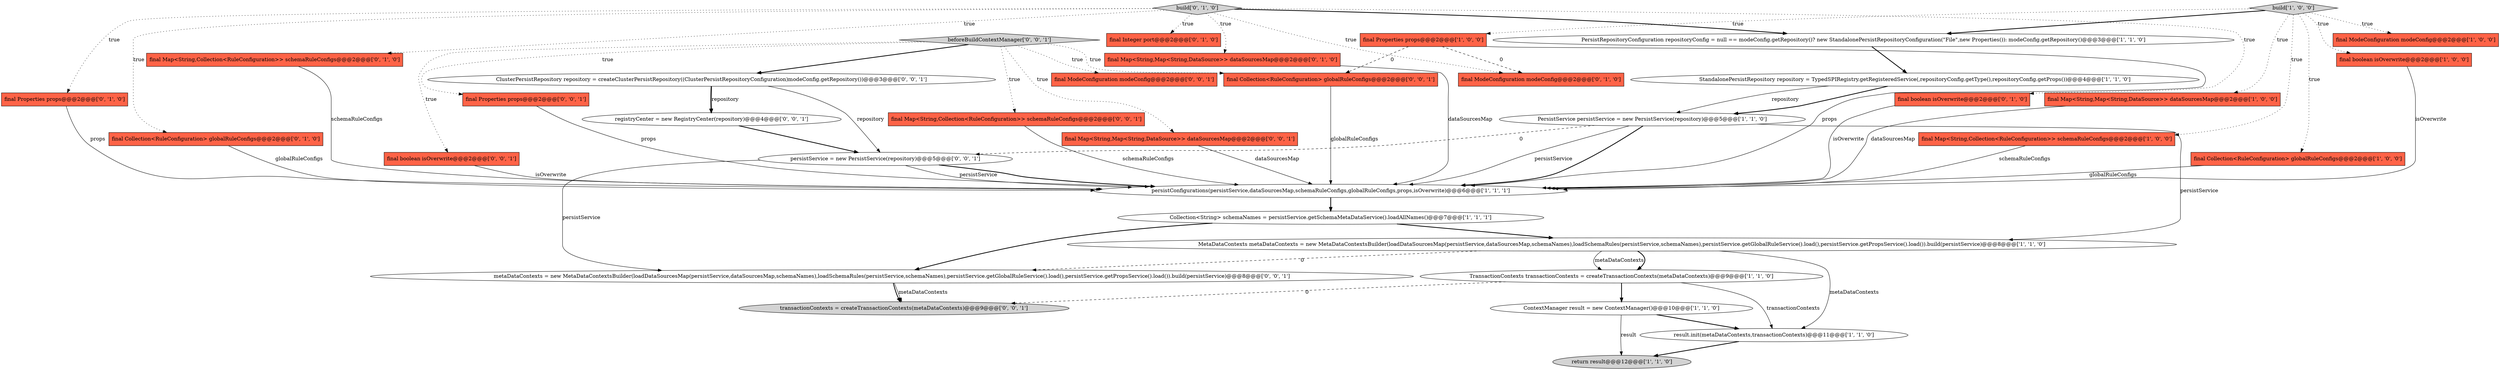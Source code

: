 digraph {
27 [style = filled, label = "registryCenter = new RegistryCenter(repository)@@@4@@@['0', '0', '1']", fillcolor = white, shape = ellipse image = "AAA0AAABBB3BBB"];
35 [style = filled, label = "ClusterPersistRepository repository = createClusterPersistRepository((ClusterPersistRepositoryConfiguration)modeConfig.getRepository())@@@3@@@['0', '0', '1']", fillcolor = white, shape = ellipse image = "AAA0AAABBB3BBB"];
30 [style = filled, label = "final ModeConfiguration modeConfig@@@2@@@['0', '0', '1']", fillcolor = tomato, shape = box image = "AAA0AAABBB3BBB"];
29 [style = filled, label = "final Map<String,Collection<RuleConfiguration>> schemaRuleConfigs@@@2@@@['0', '0', '1']", fillcolor = tomato, shape = box image = "AAA0AAABBB3BBB"];
13 [style = filled, label = "return result@@@12@@@['1', '1', '0']", fillcolor = lightgray, shape = ellipse image = "AAA0AAABBB1BBB"];
18 [style = filled, label = "final Map<String,Collection<RuleConfiguration>> schemaRuleConfigs@@@2@@@['0', '1', '0']", fillcolor = tomato, shape = box image = "AAA0AAABBB2BBB"];
4 [style = filled, label = "PersistService persistService = new PersistService(repository)@@@5@@@['1', '1', '0']", fillcolor = white, shape = ellipse image = "AAA0AAABBB1BBB"];
21 [style = filled, label = "final Integer port@@@2@@@['0', '1', '0']", fillcolor = tomato, shape = box image = "AAA0AAABBB2BBB"];
7 [style = filled, label = "final ModeConfiguration modeConfig@@@2@@@['1', '0', '0']", fillcolor = tomato, shape = box image = "AAA0AAABBB1BBB"];
26 [style = filled, label = "metaDataContexts = new MetaDataContextsBuilder(loadDataSourcesMap(persistService,dataSourcesMap,schemaNames),loadSchemaRules(persistService,schemaNames),persistService.getGlobalRuleService().load(),persistService.getPropsService().load()).build(persistService)@@@8@@@['0', '0', '1']", fillcolor = white, shape = ellipse image = "AAA0AAABBB3BBB"];
2 [style = filled, label = "final Map<String,Map<String,DataSource>> dataSourcesMap@@@2@@@['1', '0', '0']", fillcolor = tomato, shape = box image = "AAA0AAABBB1BBB"];
6 [style = filled, label = "TransactionContexts transactionContexts = createTransactionContexts(metaDataContexts)@@@9@@@['1', '1', '0']", fillcolor = white, shape = ellipse image = "AAA0AAABBB1BBB"];
9 [style = filled, label = "ContextManager result = new ContextManager()@@@10@@@['1', '1', '0']", fillcolor = white, shape = ellipse image = "AAA0AAABBB1BBB"];
22 [style = filled, label = "final boolean isOverwrite@@@2@@@['0', '1', '0']", fillcolor = tomato, shape = box image = "AAA0AAABBB2BBB"];
11 [style = filled, label = "result.init(metaDataContexts,transactionContexts)@@@11@@@['1', '1', '0']", fillcolor = white, shape = ellipse image = "AAA0AAABBB1BBB"];
0 [style = filled, label = "Collection<String> schemaNames = persistService.getSchemaMetaDataService().loadAllNames()@@@7@@@['1', '1', '1']", fillcolor = white, shape = ellipse image = "AAA0AAABBB1BBB"];
23 [style = filled, label = "final Collection<RuleConfiguration> globalRuleConfigs@@@2@@@['0', '1', '0']", fillcolor = tomato, shape = box image = "AAA0AAABBB2BBB"];
12 [style = filled, label = "final Map<String,Collection<RuleConfiguration>> schemaRuleConfigs@@@2@@@['1', '0', '0']", fillcolor = tomato, shape = box image = "AAA0AAABBB1BBB"];
17 [style = filled, label = "build['0', '1', '0']", fillcolor = lightgray, shape = diamond image = "AAA0AAABBB2BBB"];
1 [style = filled, label = "MetaDataContexts metaDataContexts = new MetaDataContextsBuilder(loadDataSourcesMap(persistService,dataSourcesMap,schemaNames),loadSchemaRules(persistService,schemaNames),persistService.getGlobalRuleService().load(),persistService.getPropsService().load()).build(persistService)@@@8@@@['1', '1', '0']", fillcolor = white, shape = ellipse image = "AAA0AAABBB1BBB"];
28 [style = filled, label = "transactionContexts = createTransactionContexts(metaDataContexts)@@@9@@@['0', '0', '1']", fillcolor = lightgray, shape = ellipse image = "AAA0AAABBB3BBB"];
20 [style = filled, label = "final Map<String,Map<String,DataSource>> dataSourcesMap@@@2@@@['0', '1', '0']", fillcolor = tomato, shape = box image = "AAA0AAABBB2BBB"];
32 [style = filled, label = "beforeBuildContextManager['0', '0', '1']", fillcolor = lightgray, shape = diamond image = "AAA0AAABBB3BBB"];
34 [style = filled, label = "final Collection<RuleConfiguration> globalRuleConfigs@@@2@@@['0', '0', '1']", fillcolor = tomato, shape = box image = "AAA0AAABBB3BBB"];
31 [style = filled, label = "final Map<String,Map<String,DataSource>> dataSourcesMap@@@2@@@['0', '0', '1']", fillcolor = tomato, shape = box image = "AAA0AAABBB3BBB"];
33 [style = filled, label = "final boolean isOverwrite@@@2@@@['0', '0', '1']", fillcolor = tomato, shape = box image = "AAA0AAABBB3BBB"];
5 [style = filled, label = "StandalonePersistRepository repository = TypedSPIRegistry.getRegisteredService(,repositoryConfig.getType(),repositoryConfig.getProps())@@@4@@@['1', '1', '0']", fillcolor = white, shape = ellipse image = "AAA0AAABBB1BBB"];
8 [style = filled, label = "PersistRepositoryConfiguration repositoryConfig = null == modeConfig.getRepository()? new StandalonePersistRepositoryConfiguration(\"File\",new Properties()): modeConfig.getRepository()@@@3@@@['1', '1', '0']", fillcolor = white, shape = ellipse image = "AAA0AAABBB1BBB"];
14 [style = filled, label = "final Collection<RuleConfiguration> globalRuleConfigs@@@2@@@['1', '0', '0']", fillcolor = tomato, shape = box image = "AAA0AAABBB1BBB"];
16 [style = filled, label = "build['1', '0', '0']", fillcolor = lightgray, shape = diamond image = "AAA0AAABBB1BBB"];
19 [style = filled, label = "final Properties props@@@2@@@['0', '1', '0']", fillcolor = tomato, shape = box image = "AAA0AAABBB2BBB"];
10 [style = filled, label = "persistConfigurations(persistService,dataSourcesMap,schemaRuleConfigs,globalRuleConfigs,props,isOverwrite)@@@6@@@['1', '1', '1']", fillcolor = white, shape = ellipse image = "AAA0AAABBB1BBB"];
25 [style = filled, label = "final Properties props@@@2@@@['0', '0', '1']", fillcolor = tomato, shape = box image = "AAA0AAABBB3BBB"];
36 [style = filled, label = "persistService = new PersistService(repository)@@@5@@@['0', '0', '1']", fillcolor = white, shape = ellipse image = "AAA0AAABBB3BBB"];
15 [style = filled, label = "final Properties props@@@2@@@['1', '0', '0']", fillcolor = tomato, shape = box image = "AAA1AAABBB1BBB"];
3 [style = filled, label = "final boolean isOverwrite@@@2@@@['1', '0', '0']", fillcolor = tomato, shape = box image = "AAA0AAABBB1BBB"];
24 [style = filled, label = "final ModeConfiguration modeConfig@@@2@@@['0', '1', '0']", fillcolor = tomato, shape = box image = "AAA1AAABBB2BBB"];
17->20 [style = dotted, label="true"];
4->1 [style = solid, label="persistService"];
36->10 [style = solid, label="persistService"];
4->10 [style = bold, label=""];
17->8 [style = bold, label=""];
32->35 [style = bold, label=""];
1->6 [style = solid, label="metaDataContexts"];
35->27 [style = bold, label=""];
27->36 [style = bold, label=""];
16->12 [style = dotted, label="true"];
16->2 [style = dotted, label="true"];
0->26 [style = bold, label=""];
9->11 [style = bold, label=""];
32->34 [style = dotted, label="true"];
15->34 [style = dashed, label="0"];
16->8 [style = bold, label=""];
17->18 [style = dotted, label="true"];
1->11 [style = solid, label="metaDataContexts"];
19->10 [style = solid, label="props"];
1->26 [style = dashed, label="0"];
22->10 [style = solid, label="isOverwrite"];
9->13 [style = solid, label="result"];
15->10 [style = solid, label="props"];
31->10 [style = solid, label="dataSourcesMap"];
15->24 [style = dashed, label="0"];
16->15 [style = dotted, label="true"];
5->4 [style = solid, label="repository"];
3->10 [style = solid, label="isOverwrite"];
29->10 [style = solid, label="schemaRuleConfigs"];
33->10 [style = solid, label="isOverwrite"];
35->36 [style = solid, label="repository"];
16->3 [style = dotted, label="true"];
32->33 [style = dotted, label="true"];
17->23 [style = dotted, label="true"];
35->27 [style = solid, label="repository"];
16->7 [style = dotted, label="true"];
14->10 [style = solid, label="globalRuleConfigs"];
6->28 [style = dashed, label="0"];
32->25 [style = dotted, label="true"];
1->6 [style = bold, label=""];
36->26 [style = solid, label="persistService"];
4->36 [style = dashed, label="0"];
8->5 [style = bold, label=""];
23->10 [style = solid, label="globalRuleConfigs"];
34->10 [style = solid, label="globalRuleConfigs"];
20->10 [style = solid, label="dataSourcesMap"];
0->1 [style = bold, label=""];
4->10 [style = solid, label="persistService"];
26->28 [style = solid, label="metaDataContexts"];
5->4 [style = bold, label=""];
10->0 [style = bold, label=""];
11->13 [style = bold, label=""];
16->14 [style = dotted, label="true"];
17->19 [style = dotted, label="true"];
32->30 [style = dotted, label="true"];
25->10 [style = solid, label="props"];
17->22 [style = dotted, label="true"];
32->29 [style = dotted, label="true"];
6->11 [style = solid, label="transactionContexts"];
26->28 [style = bold, label=""];
6->9 [style = bold, label=""];
17->21 [style = dotted, label="true"];
2->10 [style = solid, label="dataSourcesMap"];
32->31 [style = dotted, label="true"];
17->24 [style = dotted, label="true"];
12->10 [style = solid, label="schemaRuleConfigs"];
36->10 [style = bold, label=""];
18->10 [style = solid, label="schemaRuleConfigs"];
}
